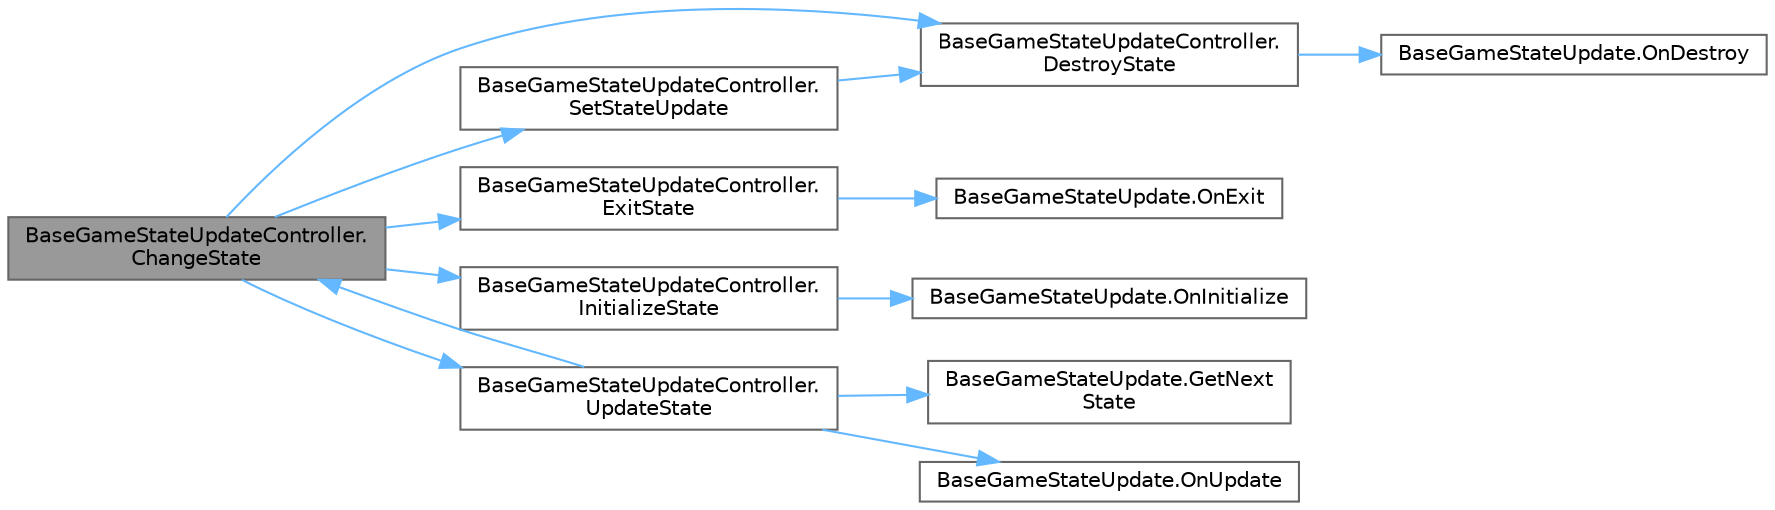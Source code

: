 digraph "BaseGameStateUpdateController.ChangeState"
{
 // LATEX_PDF_SIZE
  bgcolor="transparent";
  edge [fontname=Helvetica,fontsize=10,labelfontname=Helvetica,labelfontsize=10];
  node [fontname=Helvetica,fontsize=10,shape=box,height=0.2,width=0.4];
  rankdir="LR";
  Node1 [id="Node000001",label="BaseGameStateUpdateController.\lChangeState",height=0.2,width=0.4,color="gray40", fillcolor="grey60", style="filled", fontcolor="black",tooltip=" "];
  Node1 -> Node2 [id="edge1_Node000001_Node000002",color="steelblue1",style="solid",tooltip=" "];
  Node2 [id="Node000002",label="BaseGameStateUpdateController.\lDestroyState",height=0.2,width=0.4,color="grey40", fillcolor="white", style="filled",URL="$class_base_game_state_update_controller.html#ace91a87b988cb9a24c05f2c95059ae7d",tooltip="削除処理"];
  Node2 -> Node3 [id="edge2_Node000002_Node000003",color="steelblue1",style="solid",tooltip=" "];
  Node3 [id="Node000003",label="BaseGameStateUpdate.OnDestroy",height=0.2,width=0.4,color="grey40", fillcolor="white", style="filled",URL="$class_base_game_state_update.html#aceca064639711a62078500c5496ee999",tooltip="削除処理"];
  Node1 -> Node4 [id="edge3_Node000001_Node000004",color="steelblue1",style="solid",tooltip=" "];
  Node4 [id="Node000004",label="BaseGameStateUpdateController.\lExitState",height=0.2,width=0.4,color="grey40", fillcolor="white", style="filled",URL="$class_base_game_state_update_controller.html#ab19cc4aaf6b5def7d19cd12c01f6ec18",tooltip="終了処理"];
  Node4 -> Node5 [id="edge4_Node000004_Node000005",color="steelblue1",style="solid",tooltip=" "];
  Node5 [id="Node000005",label="BaseGameStateUpdate.OnExit",height=0.2,width=0.4,color="grey40", fillcolor="white", style="filled",URL="$class_base_game_state_update.html#a52d22e733ca2b52b0f09443ac9bbb3cd",tooltip="終了処理"];
  Node1 -> Node6 [id="edge5_Node000001_Node000006",color="steelblue1",style="solid",tooltip=" "];
  Node6 [id="Node000006",label="BaseGameStateUpdateController.\lInitializeState",height=0.2,width=0.4,color="grey40", fillcolor="white", style="filled",URL="$class_base_game_state_update_controller.html#a2ea12d88833f18b348dfc2e375eb6dbd",tooltip="初期処理"];
  Node6 -> Node7 [id="edge6_Node000006_Node000007",color="steelblue1",style="solid",tooltip=" "];
  Node7 [id="Node000007",label="BaseGameStateUpdate.OnInitialize",height=0.2,width=0.4,color="grey40", fillcolor="white", style="filled",URL="$class_base_game_state_update.html#ac37dedf53d7486cb313a368771151692",tooltip="初期処理"];
  Node1 -> Node8 [id="edge7_Node000001_Node000008",color="steelblue1",style="solid",tooltip=" "];
  Node8 [id="Node000008",label="BaseGameStateUpdateController.\lSetStateUpdate",height=0.2,width=0.4,color="grey40", fillcolor="white", style="filled",URL="$class_base_game_state_update_controller.html#a1833195d83859b7c31481bfc412e4a06",tooltip="一致するステートの処理をセット"];
  Node8 -> Node2 [id="edge8_Node000008_Node000002",color="steelblue1",style="solid",tooltip=" "];
  Node1 -> Node9 [id="edge9_Node000001_Node000009",color="steelblue1",style="solid",tooltip=" "];
  Node9 [id="Node000009",label="BaseGameStateUpdateController.\lUpdateState",height=0.2,width=0.4,color="grey40", fillcolor="white", style="filled",URL="$class_base_game_state_update_controller.html#a56f075ca7839ac92c8a3d6948477bdf8",tooltip="毎フレーム実行される処理"];
  Node9 -> Node1 [id="edge10_Node000009_Node000001",color="steelblue1",style="solid",tooltip=" "];
  Node9 -> Node10 [id="edge11_Node000009_Node000010",color="steelblue1",style="solid",tooltip=" "];
  Node10 [id="Node000010",label="BaseGameStateUpdate.GetNext\lState",height=0.2,width=0.4,color="grey40", fillcolor="white", style="filled",URL="$class_base_game_state_update.html#a4792dfbf84933a34846215d98c63be0e",tooltip=" "];
  Node9 -> Node11 [id="edge12_Node000009_Node000011",color="steelblue1",style="solid",tooltip=" "];
  Node11 [id="Node000011",label="BaseGameStateUpdate.OnUpdate",height=0.2,width=0.4,color="grey40", fillcolor="white", style="filled",URL="$class_base_game_state_update.html#a64faee560d5b5935c9f5319fab295a88",tooltip="実行処理"];
}
